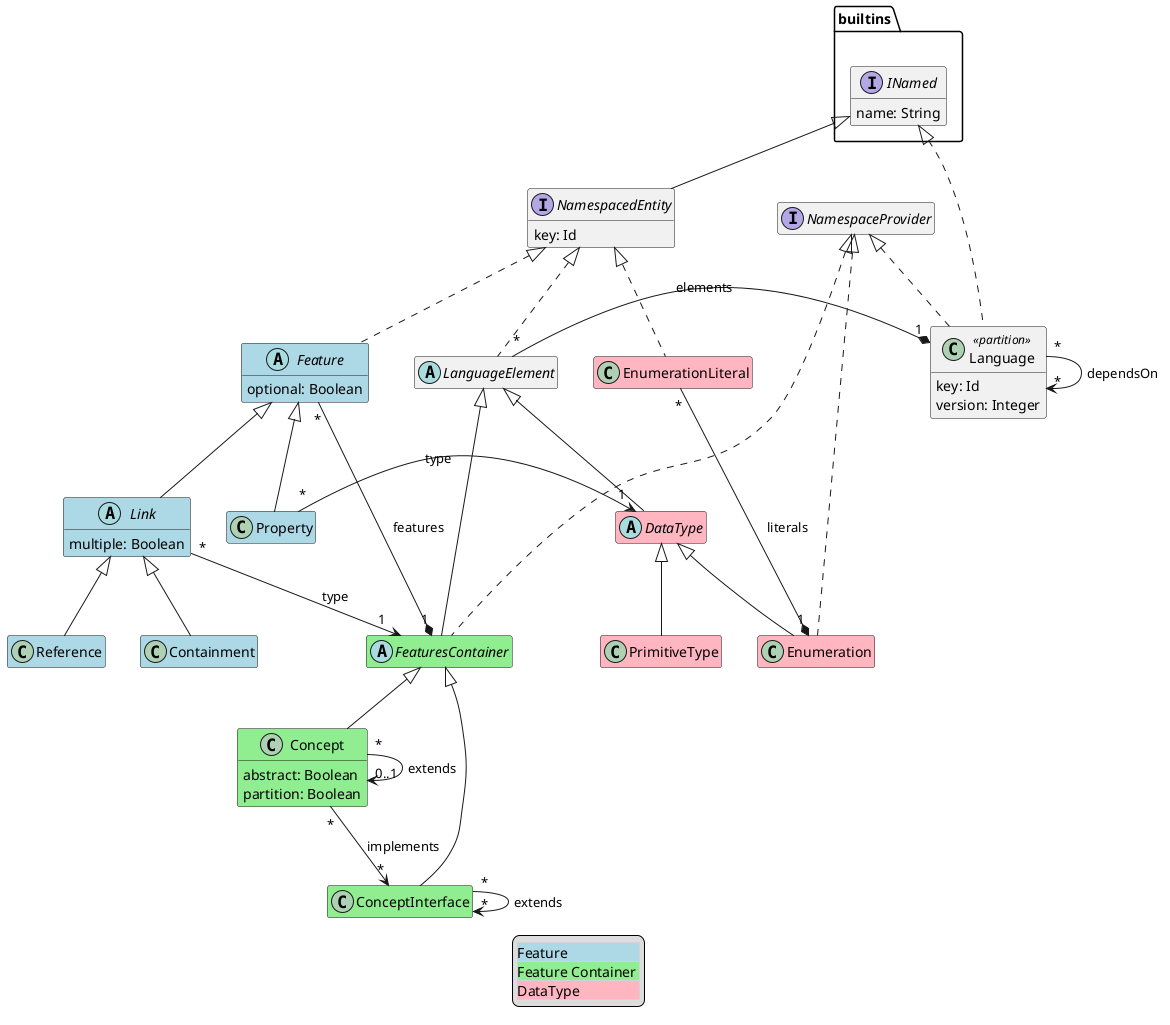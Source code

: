 @startuml
hide empty members

package builtins {
  interface builtins.INamed {
    name: String
  }
}

class Concept #LightGreen extends FeaturesContainer {
  abstract: Boolean
  partition: Boolean
}

class ConceptInterface #LightGreen extends FeaturesContainer

class Containment #LightBlue extends Link

abstract class DataType #LightPink extends LanguageElement

class Enumeration #LightPink extends DataType implements NamespaceProvider

class EnumerationLiteral #LightPink implements NamespacedEntity

abstract class Feature #LightBlue implements NamespacedEntity {
  optional: Boolean
}

abstract class FeaturesContainer #LightGreen extends LanguageElement implements NamespaceProvider {
}

abstract class Link #LightBlue extends Feature {
  multiple: Boolean
}

class Language <<partition>> implements NamespaceProvider, builtins.INamed {
  key: Id
  version: Integer
}

abstract class LanguageElement implements NamespacedEntity

interface NamespacedEntity extends builtins.INamed {
  key: Id
}

interface NamespaceProvider {
}

class PrimitiveType #LightPink extends DataType

class Property #LightBlue extends Feature

class Reference #LightBlue extends Link

' relations:

Concept "*" -> "0..1" Concept: extends
Concept "*" --> "*" ConceptInterface: implements

ConceptInterface "*" --> "*" ConceptInterface: extends

EnumerationLiteral "*" -* "1" Enumeration : literals

Feature "*" -* "1" FeaturesContainer: features

Link "*" --> "1" FeaturesContainer: type

Language "*" --> "*" Language: dependsOn
LanguageElement "*" -* "1" Language: elements

Property "*" -> "1" DataType: type

legend
  <#LightGray,#LightGray>| <#LightBlue>Feature |
  | <#LightGreen>Feature Container |
  | <#LightPink>DataType |
end legend
@enduml
